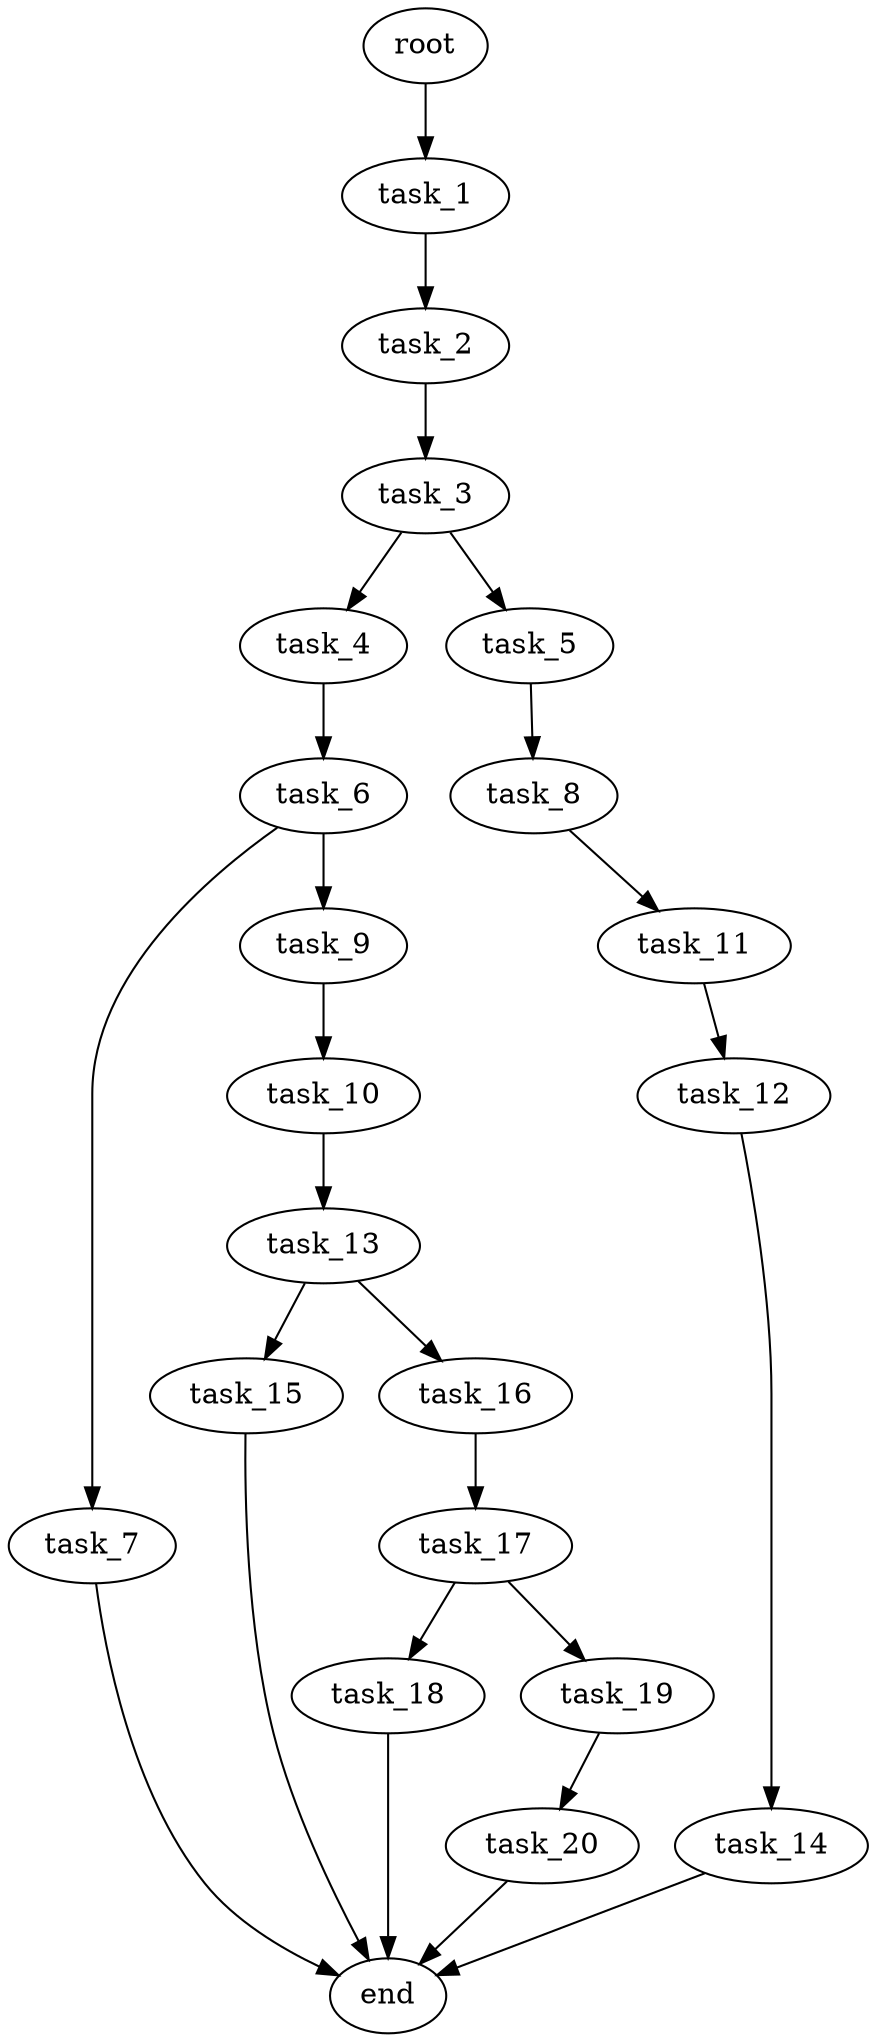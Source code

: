 digraph G {
  root [size="0.000000e+00"];
  task_1 [size="7.461372e+10"];
  task_2 [size="2.152114e+10"];
  task_3 [size="4.198905e+10"];
  task_4 [size="3.409619e+10"];
  task_5 [size="3.701161e+10"];
  task_6 [size="7.216238e+10"];
  task_7 [size="7.768579e+10"];
  task_8 [size="5.676368e+10"];
  task_9 [size="8.504854e+09"];
  task_10 [size="5.270357e+09"];
  task_11 [size="1.574942e+10"];
  task_12 [size="6.178764e+10"];
  task_13 [size="6.740013e+10"];
  task_14 [size="2.721756e+10"];
  task_15 [size="6.619725e+10"];
  task_16 [size="4.857131e+10"];
  task_17 [size="4.421000e+10"];
  task_18 [size="2.732395e+10"];
  task_19 [size="7.549676e+10"];
  task_20 [size="1.139061e+10"];
  end [size="0.000000e+00"];

  root -> task_1 [size="1.000000e-12"];
  task_1 -> task_2 [size="2.152114e+08"];
  task_2 -> task_3 [size="4.198905e+08"];
  task_3 -> task_4 [size="3.409619e+08"];
  task_3 -> task_5 [size="3.701161e+08"];
  task_4 -> task_6 [size="7.216238e+08"];
  task_5 -> task_8 [size="5.676368e+08"];
  task_6 -> task_7 [size="7.768579e+08"];
  task_6 -> task_9 [size="8.504854e+07"];
  task_7 -> end [size="1.000000e-12"];
  task_8 -> task_11 [size="1.574942e+08"];
  task_9 -> task_10 [size="5.270357e+07"];
  task_10 -> task_13 [size="6.740013e+08"];
  task_11 -> task_12 [size="6.178764e+08"];
  task_12 -> task_14 [size="2.721756e+08"];
  task_13 -> task_15 [size="6.619725e+08"];
  task_13 -> task_16 [size="4.857131e+08"];
  task_14 -> end [size="1.000000e-12"];
  task_15 -> end [size="1.000000e-12"];
  task_16 -> task_17 [size="4.421000e+08"];
  task_17 -> task_18 [size="2.732395e+08"];
  task_17 -> task_19 [size="7.549676e+08"];
  task_18 -> end [size="1.000000e-12"];
  task_19 -> task_20 [size="1.139061e+08"];
  task_20 -> end [size="1.000000e-12"];
}
